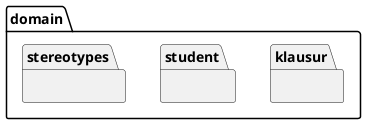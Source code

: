 @startuml
package domain {
  package klausur {
  }
  package student {
  }
  package stereotypes {
  }
}
@enduml